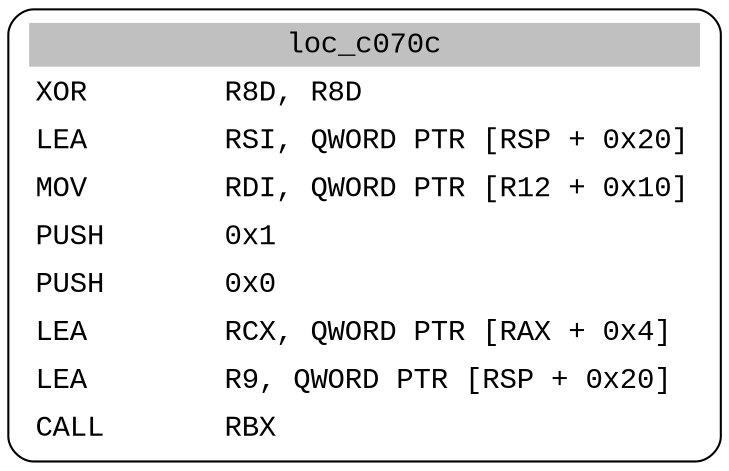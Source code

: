 digraph asm_graph {
1941 [
shape="Mrecord" fontname="Courier New"label =<<table border="0" cellborder="0" cellpadding="3"><tr><td align="center" colspan="2" bgcolor="grey">loc_c070c</td></tr><tr><td align="left">XOR        R8D, R8D</td></tr><tr><td align="left">LEA        RSI, QWORD PTR [RSP + 0x20]</td></tr><tr><td align="left">MOV        RDI, QWORD PTR [R12 + 0x10]</td></tr><tr><td align="left">PUSH       0x1</td></tr><tr><td align="left">PUSH       0x0</td></tr><tr><td align="left">LEA        RCX, QWORD PTR [RAX + 0x4]</td></tr><tr><td align="left">LEA        R9, QWORD PTR [RSP + 0x20]</td></tr><tr><td align="left">CALL       RBX</td></tr></table>> ];
}